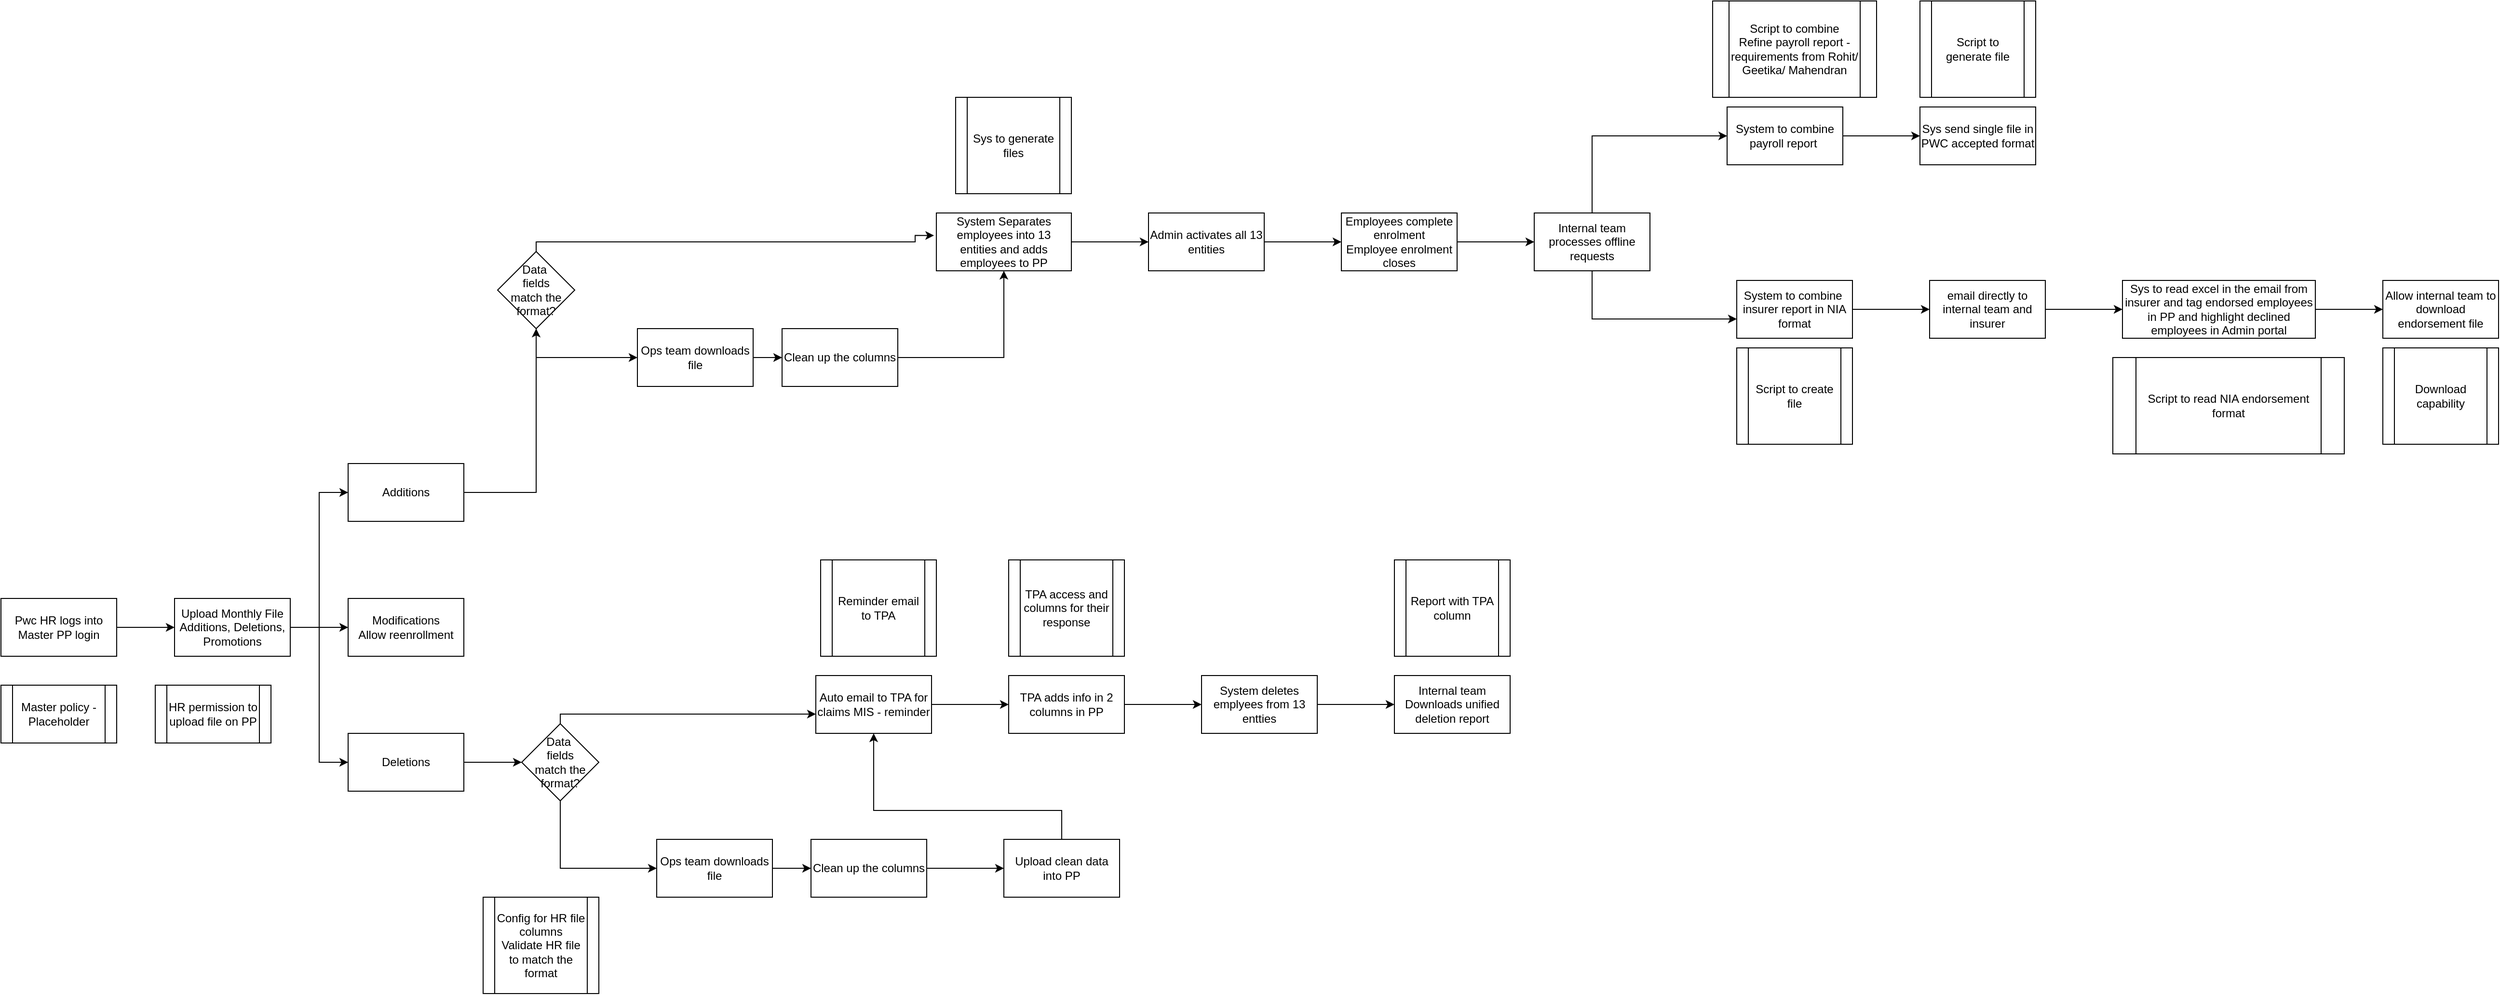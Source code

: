 <mxfile version="24.6.5" type="github">
  <diagram name="Page-1" id="uHiiFnSb_q-HpFeLsput">
    <mxGraphModel dx="2710" dy="2122" grid="1" gridSize="10" guides="1" tooltips="1" connect="1" arrows="1" fold="1" page="1" pageScale="1" pageWidth="850" pageHeight="1100" math="0" shadow="0">
      <root>
        <mxCell id="0" />
        <mxCell id="1" parent="0" />
        <mxCell id="WPK7s5qIF8awcQLVcm9o-7" style="edgeStyle=orthogonalEdgeStyle;rounded=0;orthogonalLoop=1;jettySize=auto;html=1;exitX=1;exitY=0.5;exitDx=0;exitDy=0;entryX=0;entryY=0.5;entryDx=0;entryDy=0;" edge="1" parent="1" source="WPK7s5qIF8awcQLVcm9o-1" target="WPK7s5qIF8awcQLVcm9o-6">
          <mxGeometry relative="1" as="geometry" />
        </mxCell>
        <mxCell id="WPK7s5qIF8awcQLVcm9o-9" style="edgeStyle=orthogonalEdgeStyle;rounded=0;orthogonalLoop=1;jettySize=auto;html=1;exitX=1;exitY=0.5;exitDx=0;exitDy=0;entryX=0;entryY=0.5;entryDx=0;entryDy=0;" edge="1" parent="1" source="WPK7s5qIF8awcQLVcm9o-1" target="WPK7s5qIF8awcQLVcm9o-8">
          <mxGeometry relative="1" as="geometry" />
        </mxCell>
        <mxCell id="WPK7s5qIF8awcQLVcm9o-25" style="edgeStyle=orthogonalEdgeStyle;rounded=0;orthogonalLoop=1;jettySize=auto;html=1;exitX=1;exitY=0.5;exitDx=0;exitDy=0;entryX=0;entryY=0.5;entryDx=0;entryDy=0;" edge="1" parent="1" source="WPK7s5qIF8awcQLVcm9o-1" target="WPK7s5qIF8awcQLVcm9o-24">
          <mxGeometry relative="1" as="geometry" />
        </mxCell>
        <mxCell id="WPK7s5qIF8awcQLVcm9o-1" value="Upload Monthly File&lt;div&gt;Additions, Deletions, Promotions&lt;/div&gt;" style="rounded=0;whiteSpace=wrap;html=1;" vertex="1" parent="1">
          <mxGeometry x="90" y="380" width="120" height="60" as="geometry" />
        </mxCell>
        <mxCell id="WPK7s5qIF8awcQLVcm9o-6" value="Modifications&lt;div&gt;Allow reenrollment&lt;/div&gt;" style="rounded=0;whiteSpace=wrap;html=1;" vertex="1" parent="1">
          <mxGeometry x="270" y="380" width="120" height="60" as="geometry" />
        </mxCell>
        <mxCell id="WPK7s5qIF8awcQLVcm9o-28" value="" style="edgeStyle=orthogonalEdgeStyle;rounded=0;orthogonalLoop=1;jettySize=auto;html=1;" edge="1" parent="1" source="WPK7s5qIF8awcQLVcm9o-8" target="WPK7s5qIF8awcQLVcm9o-27">
          <mxGeometry relative="1" as="geometry" />
        </mxCell>
        <mxCell id="WPK7s5qIF8awcQLVcm9o-8" value="Deletions" style="rounded=0;whiteSpace=wrap;html=1;" vertex="1" parent="1">
          <mxGeometry x="270" y="520" width="120" height="60" as="geometry" />
        </mxCell>
        <mxCell id="WPK7s5qIF8awcQLVcm9o-14" value="" style="edgeStyle=orthogonalEdgeStyle;rounded=0;orthogonalLoop=1;jettySize=auto;html=1;" edge="1" parent="1" source="WPK7s5qIF8awcQLVcm9o-10" target="WPK7s5qIF8awcQLVcm9o-13">
          <mxGeometry relative="1" as="geometry" />
        </mxCell>
        <mxCell id="WPK7s5qIF8awcQLVcm9o-10" value="System Separates employees into 13 entities and adds employees to PP" style="rounded=0;whiteSpace=wrap;html=1;" vertex="1" parent="1">
          <mxGeometry x="880" y="-20" width="140" height="60" as="geometry" />
        </mxCell>
        <mxCell id="WPK7s5qIF8awcQLVcm9o-47" value="" style="edgeStyle=orthogonalEdgeStyle;rounded=0;orthogonalLoop=1;jettySize=auto;html=1;" edge="1" parent="1" source="WPK7s5qIF8awcQLVcm9o-13" target="WPK7s5qIF8awcQLVcm9o-46">
          <mxGeometry relative="1" as="geometry" />
        </mxCell>
        <mxCell id="WPK7s5qIF8awcQLVcm9o-13" value="Admin activates all 13 entities" style="whiteSpace=wrap;html=1;rounded=0;" vertex="1" parent="1">
          <mxGeometry x="1100" y="-20" width="120" height="60" as="geometry" />
        </mxCell>
        <mxCell id="WPK7s5qIF8awcQLVcm9o-17" style="edgeStyle=orthogonalEdgeStyle;rounded=0;orthogonalLoop=1;jettySize=auto;html=1;entryX=-0.017;entryY=0.389;entryDx=0;entryDy=0;entryPerimeter=0;" edge="1" parent="1" source="WPK7s5qIF8awcQLVcm9o-16" target="WPK7s5qIF8awcQLVcm9o-10">
          <mxGeometry relative="1" as="geometry">
            <mxPoint x="680" y="30" as="targetPoint" />
            <Array as="points">
              <mxPoint x="465" y="10" />
              <mxPoint x="858" y="10" />
            </Array>
          </mxGeometry>
        </mxCell>
        <mxCell id="WPK7s5qIF8awcQLVcm9o-19" style="edgeStyle=orthogonalEdgeStyle;rounded=0;orthogonalLoop=1;jettySize=auto;html=1;entryX=0;entryY=0.5;entryDx=0;entryDy=0;" edge="1" parent="1" source="WPK7s5qIF8awcQLVcm9o-16" target="WPK7s5qIF8awcQLVcm9o-20">
          <mxGeometry relative="1" as="geometry">
            <mxPoint x="530" y="160" as="targetPoint" />
            <Array as="points">
              <mxPoint x="465" y="130" />
            </Array>
          </mxGeometry>
        </mxCell>
        <mxCell id="WPK7s5qIF8awcQLVcm9o-16" value="Data&amp;nbsp;&lt;div&gt;fields match&amp;nbsp;&lt;span style=&quot;background-color: initial;&quot;&gt;the format?&lt;/span&gt;&lt;/div&gt;" style="rhombus;whiteSpace=wrap;html=1;" vertex="1" parent="1">
          <mxGeometry x="425" y="20" width="80" height="80" as="geometry" />
        </mxCell>
        <mxCell id="WPK7s5qIF8awcQLVcm9o-22" value="" style="edgeStyle=orthogonalEdgeStyle;rounded=0;orthogonalLoop=1;jettySize=auto;html=1;" edge="1" parent="1" source="WPK7s5qIF8awcQLVcm9o-20" target="WPK7s5qIF8awcQLVcm9o-21">
          <mxGeometry relative="1" as="geometry" />
        </mxCell>
        <mxCell id="WPK7s5qIF8awcQLVcm9o-20" value="Ops team downloads file" style="rounded=0;whiteSpace=wrap;html=1;" vertex="1" parent="1">
          <mxGeometry x="570" y="100" width="120" height="60" as="geometry" />
        </mxCell>
        <mxCell id="WPK7s5qIF8awcQLVcm9o-23" style="edgeStyle=orthogonalEdgeStyle;rounded=0;orthogonalLoop=1;jettySize=auto;html=1;" edge="1" parent="1" source="WPK7s5qIF8awcQLVcm9o-21" target="WPK7s5qIF8awcQLVcm9o-10">
          <mxGeometry relative="1" as="geometry" />
        </mxCell>
        <mxCell id="WPK7s5qIF8awcQLVcm9o-21" value="Clean up the columns" style="whiteSpace=wrap;html=1;rounded=0;" vertex="1" parent="1">
          <mxGeometry x="720" y="100" width="120" height="60" as="geometry" />
        </mxCell>
        <mxCell id="WPK7s5qIF8awcQLVcm9o-26" value="" style="edgeStyle=orthogonalEdgeStyle;rounded=0;orthogonalLoop=1;jettySize=auto;html=1;exitX=1;exitY=0.5;exitDx=0;exitDy=0;" edge="1" parent="1" source="WPK7s5qIF8awcQLVcm9o-24" target="WPK7s5qIF8awcQLVcm9o-16">
          <mxGeometry relative="1" as="geometry">
            <mxPoint x="390" y="60.077" as="sourcePoint" />
          </mxGeometry>
        </mxCell>
        <mxCell id="WPK7s5qIF8awcQLVcm9o-24" value="Additions" style="rounded=0;whiteSpace=wrap;html=1;" vertex="1" parent="1">
          <mxGeometry x="270" y="240" width="120" height="60" as="geometry" />
        </mxCell>
        <mxCell id="WPK7s5qIF8awcQLVcm9o-30" value="" style="edgeStyle=orthogonalEdgeStyle;rounded=0;orthogonalLoop=1;jettySize=auto;html=1;exitX=0.5;exitY=0;exitDx=0;exitDy=0;" edge="1" parent="1" source="WPK7s5qIF8awcQLVcm9o-27" target="WPK7s5qIF8awcQLVcm9o-29">
          <mxGeometry relative="1" as="geometry">
            <mxPoint x="539.997" y="510.003" as="sourcePoint" />
            <Array as="points">
              <mxPoint x="490" y="500" />
            </Array>
          </mxGeometry>
        </mxCell>
        <mxCell id="WPK7s5qIF8awcQLVcm9o-36" value="" style="edgeStyle=orthogonalEdgeStyle;rounded=0;orthogonalLoop=1;jettySize=auto;html=1;" edge="1" parent="1" source="WPK7s5qIF8awcQLVcm9o-27" target="WPK7s5qIF8awcQLVcm9o-35">
          <mxGeometry relative="1" as="geometry">
            <Array as="points">
              <mxPoint x="490" y="660" />
            </Array>
          </mxGeometry>
        </mxCell>
        <mxCell id="WPK7s5qIF8awcQLVcm9o-27" value="Data&amp;nbsp;&lt;div&gt;fields match&amp;nbsp;&lt;span style=&quot;background-color: initial;&quot;&gt;the format?&lt;/span&gt;&lt;/div&gt;" style="rhombus;whiteSpace=wrap;html=1;" vertex="1" parent="1">
          <mxGeometry x="450" y="510" width="80" height="80" as="geometry" />
        </mxCell>
        <mxCell id="WPK7s5qIF8awcQLVcm9o-32" value="" style="edgeStyle=orthogonalEdgeStyle;rounded=0;orthogonalLoop=1;jettySize=auto;html=1;" edge="1" parent="1" source="WPK7s5qIF8awcQLVcm9o-29" target="WPK7s5qIF8awcQLVcm9o-31">
          <mxGeometry relative="1" as="geometry" />
        </mxCell>
        <mxCell id="WPK7s5qIF8awcQLVcm9o-29" value="Auto email to TPA for claims MIS - reminder" style="whiteSpace=wrap;html=1;" vertex="1" parent="1">
          <mxGeometry x="755" y="460" width="120" height="60" as="geometry" />
        </mxCell>
        <mxCell id="WPK7s5qIF8awcQLVcm9o-34" value="" style="edgeStyle=orthogonalEdgeStyle;rounded=0;orthogonalLoop=1;jettySize=auto;html=1;" edge="1" parent="1" source="WPK7s5qIF8awcQLVcm9o-31" target="WPK7s5qIF8awcQLVcm9o-33">
          <mxGeometry relative="1" as="geometry" />
        </mxCell>
        <mxCell id="WPK7s5qIF8awcQLVcm9o-31" value="TPA adds info in 2 columns in PP" style="whiteSpace=wrap;html=1;" vertex="1" parent="1">
          <mxGeometry x="955" y="460" width="120" height="60" as="geometry" />
        </mxCell>
        <mxCell id="WPK7s5qIF8awcQLVcm9o-45" value="" style="edgeStyle=orthogonalEdgeStyle;rounded=0;orthogonalLoop=1;jettySize=auto;html=1;" edge="1" parent="1" source="WPK7s5qIF8awcQLVcm9o-33" target="WPK7s5qIF8awcQLVcm9o-44">
          <mxGeometry relative="1" as="geometry" />
        </mxCell>
        <mxCell id="WPK7s5qIF8awcQLVcm9o-33" value="System deletes emplyees from 13 entties" style="whiteSpace=wrap;html=1;" vertex="1" parent="1">
          <mxGeometry x="1155" y="460" width="120" height="60" as="geometry" />
        </mxCell>
        <mxCell id="WPK7s5qIF8awcQLVcm9o-38" value="" style="edgeStyle=orthogonalEdgeStyle;rounded=0;orthogonalLoop=1;jettySize=auto;html=1;" edge="1" parent="1" source="WPK7s5qIF8awcQLVcm9o-35" target="WPK7s5qIF8awcQLVcm9o-37">
          <mxGeometry relative="1" as="geometry" />
        </mxCell>
        <mxCell id="WPK7s5qIF8awcQLVcm9o-35" value="Ops team downloads file" style="whiteSpace=wrap;html=1;" vertex="1" parent="1">
          <mxGeometry x="590" y="630" width="120" height="60" as="geometry" />
        </mxCell>
        <mxCell id="WPK7s5qIF8awcQLVcm9o-40" value="" style="edgeStyle=orthogonalEdgeStyle;rounded=0;orthogonalLoop=1;jettySize=auto;html=1;" edge="1" parent="1" source="WPK7s5qIF8awcQLVcm9o-37" target="WPK7s5qIF8awcQLVcm9o-39">
          <mxGeometry relative="1" as="geometry" />
        </mxCell>
        <mxCell id="WPK7s5qIF8awcQLVcm9o-37" value="Clean up the columns" style="whiteSpace=wrap;html=1;rounded=0;" vertex="1" parent="1">
          <mxGeometry x="750" y="630" width="120" height="60" as="geometry" />
        </mxCell>
        <mxCell id="WPK7s5qIF8awcQLVcm9o-41" style="edgeStyle=orthogonalEdgeStyle;rounded=0;orthogonalLoop=1;jettySize=auto;html=1;entryX=0.5;entryY=1;entryDx=0;entryDy=0;" edge="1" parent="1" source="WPK7s5qIF8awcQLVcm9o-39" target="WPK7s5qIF8awcQLVcm9o-29">
          <mxGeometry relative="1" as="geometry">
            <Array as="points">
              <mxPoint x="1010" y="600" />
              <mxPoint x="815" y="600" />
            </Array>
          </mxGeometry>
        </mxCell>
        <mxCell id="WPK7s5qIF8awcQLVcm9o-39" value="Upload clean data into PP" style="whiteSpace=wrap;html=1;rounded=0;" vertex="1" parent="1">
          <mxGeometry x="950" y="630" width="120" height="60" as="geometry" />
        </mxCell>
        <mxCell id="WPK7s5qIF8awcQLVcm9o-43" style="edgeStyle=orthogonalEdgeStyle;rounded=0;orthogonalLoop=1;jettySize=auto;html=1;entryX=0;entryY=0.5;entryDx=0;entryDy=0;" edge="1" parent="1" source="WPK7s5qIF8awcQLVcm9o-42" target="WPK7s5qIF8awcQLVcm9o-1">
          <mxGeometry relative="1" as="geometry" />
        </mxCell>
        <mxCell id="WPK7s5qIF8awcQLVcm9o-42" value="Pwc HR logs into Master PP login" style="rounded=0;whiteSpace=wrap;html=1;" vertex="1" parent="1">
          <mxGeometry x="-90" y="380" width="120" height="60" as="geometry" />
        </mxCell>
        <mxCell id="WPK7s5qIF8awcQLVcm9o-44" value="Internal team Downloads unified deletion report" style="whiteSpace=wrap;html=1;" vertex="1" parent="1">
          <mxGeometry x="1355" y="460" width="120" height="60" as="geometry" />
        </mxCell>
        <mxCell id="WPK7s5qIF8awcQLVcm9o-49" value="" style="edgeStyle=orthogonalEdgeStyle;rounded=0;orthogonalLoop=1;jettySize=auto;html=1;" edge="1" parent="1" source="WPK7s5qIF8awcQLVcm9o-46" target="WPK7s5qIF8awcQLVcm9o-48">
          <mxGeometry relative="1" as="geometry" />
        </mxCell>
        <mxCell id="WPK7s5qIF8awcQLVcm9o-46" value="Employees complete enrolment&lt;div&gt;Employee enrolment closes&lt;/div&gt;" style="whiteSpace=wrap;html=1;rounded=0;" vertex="1" parent="1">
          <mxGeometry x="1300" y="-20" width="120" height="60" as="geometry" />
        </mxCell>
        <mxCell id="WPK7s5qIF8awcQLVcm9o-51" value="" style="edgeStyle=orthogonalEdgeStyle;rounded=0;orthogonalLoop=1;jettySize=auto;html=1;" edge="1" parent="1" source="WPK7s5qIF8awcQLVcm9o-48" target="WPK7s5qIF8awcQLVcm9o-50">
          <mxGeometry relative="1" as="geometry">
            <Array as="points">
              <mxPoint x="1560" y="-100" />
            </Array>
          </mxGeometry>
        </mxCell>
        <mxCell id="WPK7s5qIF8awcQLVcm9o-55" value="" style="edgeStyle=orthogonalEdgeStyle;rounded=0;orthogonalLoop=1;jettySize=auto;html=1;" edge="1" parent="1" source="WPK7s5qIF8awcQLVcm9o-48" target="WPK7s5qIF8awcQLVcm9o-54">
          <mxGeometry relative="1" as="geometry">
            <Array as="points">
              <mxPoint x="1560" y="90" />
            </Array>
          </mxGeometry>
        </mxCell>
        <mxCell id="WPK7s5qIF8awcQLVcm9o-48" value="Internal team processes offline requests" style="whiteSpace=wrap;html=1;rounded=0;" vertex="1" parent="1">
          <mxGeometry x="1500" y="-20" width="120" height="60" as="geometry" />
        </mxCell>
        <mxCell id="WPK7s5qIF8awcQLVcm9o-57" value="" style="edgeStyle=orthogonalEdgeStyle;rounded=0;orthogonalLoop=1;jettySize=auto;html=1;" edge="1" parent="1" source="WPK7s5qIF8awcQLVcm9o-50" target="WPK7s5qIF8awcQLVcm9o-56">
          <mxGeometry relative="1" as="geometry" />
        </mxCell>
        <mxCell id="WPK7s5qIF8awcQLVcm9o-50" value="System to combine payroll report&amp;nbsp;" style="whiteSpace=wrap;html=1;rounded=0;" vertex="1" parent="1">
          <mxGeometry x="1700" y="-130" width="120" height="60" as="geometry" />
        </mxCell>
        <mxCell id="WPK7s5qIF8awcQLVcm9o-59" value="" style="edgeStyle=orthogonalEdgeStyle;rounded=0;orthogonalLoop=1;jettySize=auto;html=1;" edge="1" parent="1" source="WPK7s5qIF8awcQLVcm9o-54" target="WPK7s5qIF8awcQLVcm9o-58">
          <mxGeometry relative="1" as="geometry" />
        </mxCell>
        <mxCell id="WPK7s5qIF8awcQLVcm9o-54" value="System to combine&amp;nbsp; insurer report in NIA format" style="whiteSpace=wrap;html=1;rounded=0;" vertex="1" parent="1">
          <mxGeometry x="1710" y="50" width="120" height="60" as="geometry" />
        </mxCell>
        <mxCell id="WPK7s5qIF8awcQLVcm9o-56" value="Sys send single file in PWC accepted format" style="whiteSpace=wrap;html=1;rounded=0;" vertex="1" parent="1">
          <mxGeometry x="1900" y="-130" width="120" height="60" as="geometry" />
        </mxCell>
        <mxCell id="WPK7s5qIF8awcQLVcm9o-61" value="" style="edgeStyle=orthogonalEdgeStyle;rounded=0;orthogonalLoop=1;jettySize=auto;html=1;" edge="1" parent="1" source="WPK7s5qIF8awcQLVcm9o-58" target="WPK7s5qIF8awcQLVcm9o-60">
          <mxGeometry relative="1" as="geometry" />
        </mxCell>
        <mxCell id="WPK7s5qIF8awcQLVcm9o-58" value="email directly to internal team and insurer" style="whiteSpace=wrap;html=1;rounded=0;" vertex="1" parent="1">
          <mxGeometry x="1910" y="50" width="120" height="60" as="geometry" />
        </mxCell>
        <mxCell id="WPK7s5qIF8awcQLVcm9o-63" value="" style="edgeStyle=orthogonalEdgeStyle;rounded=0;orthogonalLoop=1;jettySize=auto;html=1;" edge="1" parent="1" source="WPK7s5qIF8awcQLVcm9o-60" target="WPK7s5qIF8awcQLVcm9o-62">
          <mxGeometry relative="1" as="geometry" />
        </mxCell>
        <mxCell id="WPK7s5qIF8awcQLVcm9o-60" value="Sys to read excel in the email from insurer and tag endorsed employees in PP and highlight declined employees in Admin portal" style="whiteSpace=wrap;html=1;rounded=0;" vertex="1" parent="1">
          <mxGeometry x="2110" y="50" width="200" height="60" as="geometry" />
        </mxCell>
        <mxCell id="WPK7s5qIF8awcQLVcm9o-62" value="Allow internal team to download endorsement file" style="whiteSpace=wrap;html=1;rounded=0;" vertex="1" parent="1">
          <mxGeometry x="2380" y="50" width="120" height="60" as="geometry" />
        </mxCell>
        <mxCell id="WPK7s5qIF8awcQLVcm9o-64" value="Master policy - Placeholder" style="shape=process;whiteSpace=wrap;html=1;backgroundOutline=1;" vertex="1" parent="1">
          <mxGeometry x="-90" y="470" width="120" height="60" as="geometry" />
        </mxCell>
        <mxCell id="WPK7s5qIF8awcQLVcm9o-65" value="HR permission to upload file on PP" style="shape=process;whiteSpace=wrap;html=1;backgroundOutline=1;" vertex="1" parent="1">
          <mxGeometry x="70" y="470" width="120" height="60" as="geometry" />
        </mxCell>
        <mxCell id="WPK7s5qIF8awcQLVcm9o-66" value="&lt;div&gt;Config for HR file columns&lt;/div&gt;Validate HR file to match the format" style="shape=process;whiteSpace=wrap;html=1;backgroundOutline=1;" vertex="1" parent="1">
          <mxGeometry x="410" y="690" width="120" height="100" as="geometry" />
        </mxCell>
        <mxCell id="WPK7s5qIF8awcQLVcm9o-67" value="Sys to generate files&lt;div&gt;&lt;/div&gt;" style="shape=process;whiteSpace=wrap;html=1;backgroundOutline=1;" vertex="1" parent="1">
          <mxGeometry x="900" y="-140" width="120" height="100" as="geometry" />
        </mxCell>
        <mxCell id="WPK7s5qIF8awcQLVcm9o-68" value="Script to combine&lt;div&gt;&lt;/div&gt;&lt;div&gt;Refine payroll report - requirements from Rohit/ Geetika/ Mahendran&lt;/div&gt;" style="shape=process;whiteSpace=wrap;html=1;backgroundOutline=1;" vertex="1" parent="1">
          <mxGeometry x="1685" y="-240" width="170" height="100" as="geometry" />
        </mxCell>
        <mxCell id="WPK7s5qIF8awcQLVcm9o-69" value="Script to generate file&lt;div&gt;&lt;/div&gt;" style="shape=process;whiteSpace=wrap;html=1;backgroundOutline=1;" vertex="1" parent="1">
          <mxGeometry x="1900" y="-240" width="120" height="100" as="geometry" />
        </mxCell>
        <mxCell id="WPK7s5qIF8awcQLVcm9o-70" value="Script to create file&lt;div&gt;&lt;/div&gt;" style="shape=process;whiteSpace=wrap;html=1;backgroundOutline=1;" vertex="1" parent="1">
          <mxGeometry x="1710" y="120" width="120" height="100" as="geometry" />
        </mxCell>
        <mxCell id="WPK7s5qIF8awcQLVcm9o-71" value="Script to read NIA endorsement format&lt;div&gt;&lt;/div&gt;" style="shape=process;whiteSpace=wrap;html=1;backgroundOutline=1;" vertex="1" parent="1">
          <mxGeometry x="2100" y="130" width="240" height="100" as="geometry" />
        </mxCell>
        <mxCell id="WPK7s5qIF8awcQLVcm9o-72" value="Download capability&lt;div&gt;&lt;/div&gt;" style="shape=process;whiteSpace=wrap;html=1;backgroundOutline=1;" vertex="1" parent="1">
          <mxGeometry x="2380" y="120" width="120" height="100" as="geometry" />
        </mxCell>
        <mxCell id="WPK7s5qIF8awcQLVcm9o-73" value="Reminder email to TPA&lt;div&gt;&lt;/div&gt;" style="shape=process;whiteSpace=wrap;html=1;backgroundOutline=1;" vertex="1" parent="1">
          <mxGeometry x="760" y="340" width="120" height="100" as="geometry" />
        </mxCell>
        <mxCell id="WPK7s5qIF8awcQLVcm9o-74" value="TPA access and columns for their response&lt;div&gt;&lt;/div&gt;" style="shape=process;whiteSpace=wrap;html=1;backgroundOutline=1;" vertex="1" parent="1">
          <mxGeometry x="955" y="340" width="120" height="100" as="geometry" />
        </mxCell>
        <mxCell id="WPK7s5qIF8awcQLVcm9o-75" value="Report with TPA column&lt;div&gt;&lt;/div&gt;" style="shape=process;whiteSpace=wrap;html=1;backgroundOutline=1;" vertex="1" parent="1">
          <mxGeometry x="1355" y="340" width="120" height="100" as="geometry" />
        </mxCell>
      </root>
    </mxGraphModel>
  </diagram>
</mxfile>
